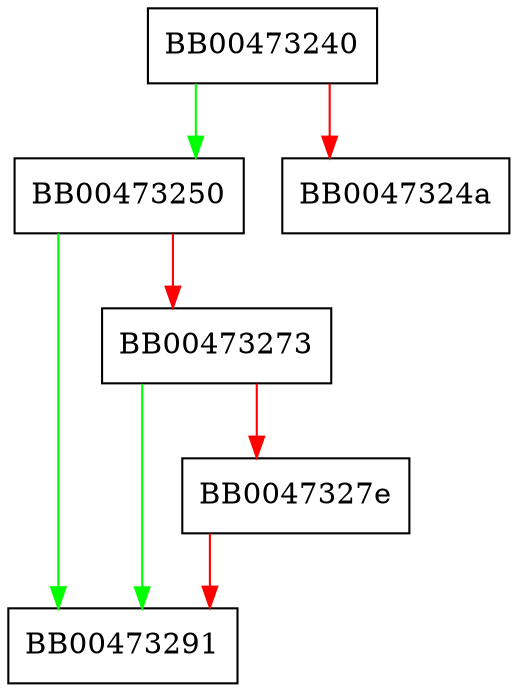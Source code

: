 digraph verify_cookie_callback {
  node [shape="box"];
  graph [splines=ortho];
  BB00473240 -> BB00473250 [color="green"];
  BB00473240 -> BB0047324a [color="red"];
  BB00473250 -> BB00473291 [color="green"];
  BB00473250 -> BB00473273 [color="red"];
  BB00473273 -> BB00473291 [color="green"];
  BB00473273 -> BB0047327e [color="red"];
  BB0047327e -> BB00473291 [color="red"];
}
